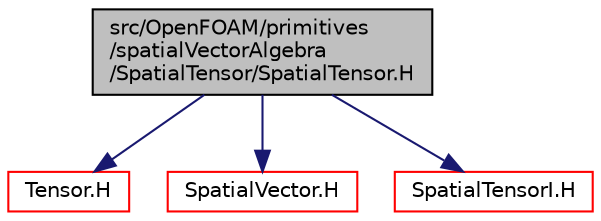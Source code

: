 digraph "src/OpenFOAM/primitives/spatialVectorAlgebra/SpatialTensor/SpatialTensor.H"
{
  bgcolor="transparent";
  edge [fontname="Helvetica",fontsize="10",labelfontname="Helvetica",labelfontsize="10"];
  node [fontname="Helvetica",fontsize="10",shape=record];
  Node1 [label="src/OpenFOAM/primitives\l/spatialVectorAlgebra\l/SpatialTensor/SpatialTensor.H",height=0.2,width=0.4,color="black", fillcolor="grey75", style="filled", fontcolor="black"];
  Node1 -> Node2 [color="midnightblue",fontsize="10",style="solid",fontname="Helvetica"];
  Node2 [label="Tensor.H",height=0.2,width=0.4,color="red",URL="$a09379.html"];
  Node1 -> Node3 [color="midnightblue",fontsize="10",style="solid",fontname="Helvetica"];
  Node3 [label="SpatialVector.H",height=0.2,width=0.4,color="red",URL="$a09305.html"];
  Node1 -> Node4 [color="midnightblue",fontsize="10",style="solid",fontname="Helvetica"];
  Node4 [label="SpatialTensorI.H",height=0.2,width=0.4,color="red",URL="$a09302.html"];
}
